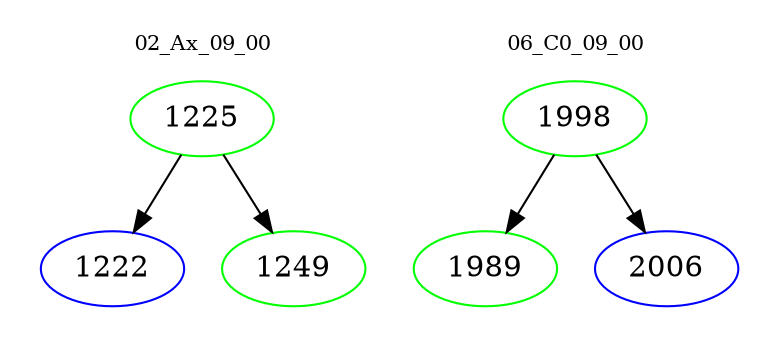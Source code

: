 digraph{
subgraph cluster_0 {
color = white
label = "02_Ax_09_00";
fontsize=10;
T0_1225 [label="1225", color="green"]
T0_1225 -> T0_1222 [color="black"]
T0_1222 [label="1222", color="blue"]
T0_1225 -> T0_1249 [color="black"]
T0_1249 [label="1249", color="green"]
}
subgraph cluster_1 {
color = white
label = "06_C0_09_00";
fontsize=10;
T1_1998 [label="1998", color="green"]
T1_1998 -> T1_1989 [color="black"]
T1_1989 [label="1989", color="green"]
T1_1998 -> T1_2006 [color="black"]
T1_2006 [label="2006", color="blue"]
}
}
